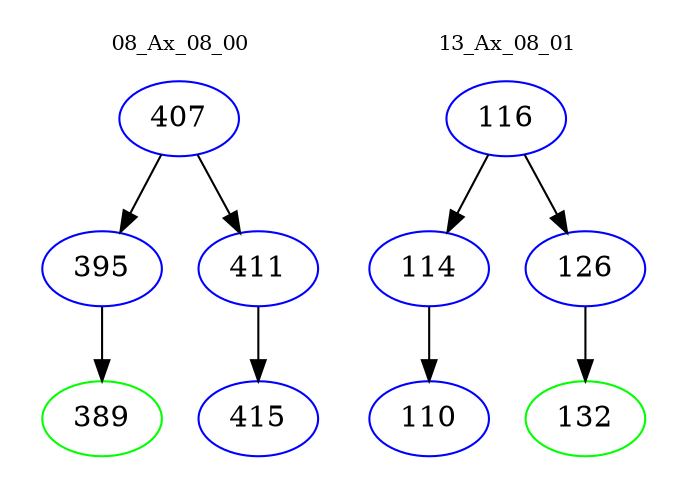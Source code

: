 digraph{
subgraph cluster_0 {
color = white
label = "08_Ax_08_00";
fontsize=10;
T0_407 [label="407", color="blue"]
T0_407 -> T0_395 [color="black"]
T0_395 [label="395", color="blue"]
T0_395 -> T0_389 [color="black"]
T0_389 [label="389", color="green"]
T0_407 -> T0_411 [color="black"]
T0_411 [label="411", color="blue"]
T0_411 -> T0_415 [color="black"]
T0_415 [label="415", color="blue"]
}
subgraph cluster_1 {
color = white
label = "13_Ax_08_01";
fontsize=10;
T1_116 [label="116", color="blue"]
T1_116 -> T1_114 [color="black"]
T1_114 [label="114", color="blue"]
T1_114 -> T1_110 [color="black"]
T1_110 [label="110", color="blue"]
T1_116 -> T1_126 [color="black"]
T1_126 [label="126", color="blue"]
T1_126 -> T1_132 [color="black"]
T1_132 [label="132", color="green"]
}
}

